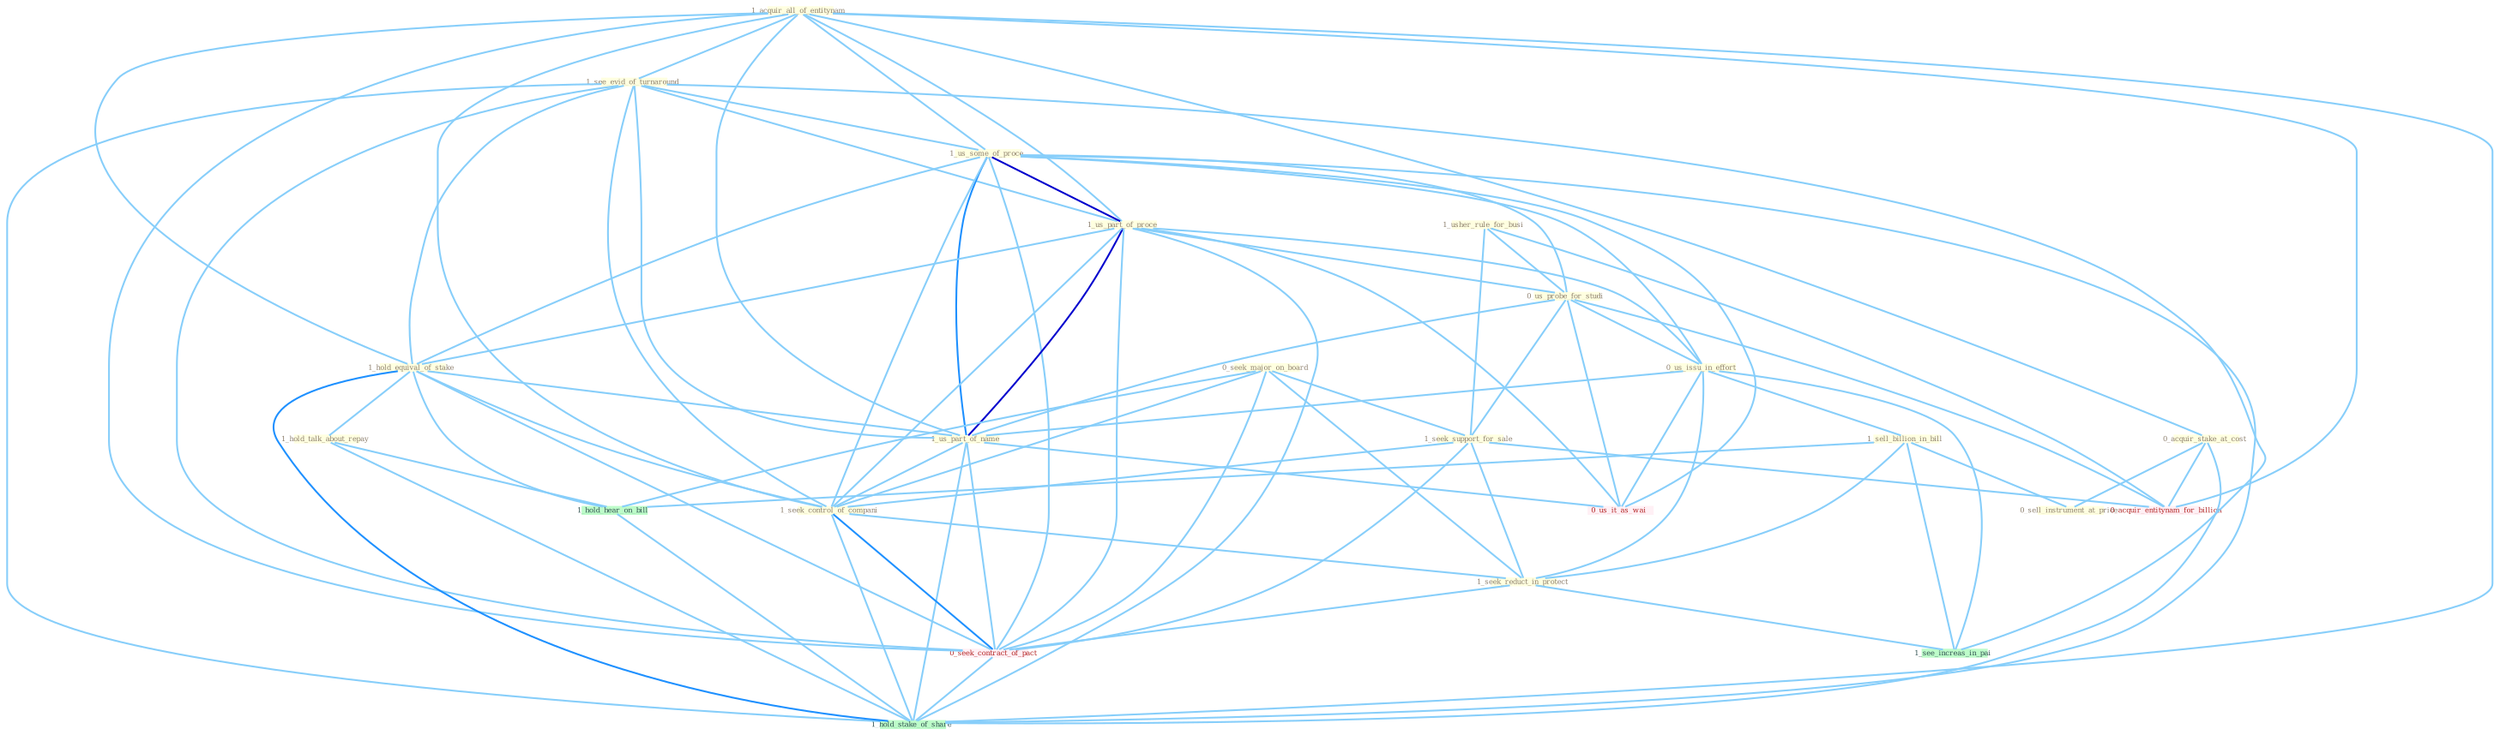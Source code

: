 Graph G{ 
    node
    [shape=polygon,style=filled,width=.5,height=.06,color="#BDFCC9",fixedsize=true,fontsize=4,
    fontcolor="#2f4f4f"];
    {node
    [color="#ffffe0", fontcolor="#8b7d6b"] "1_acquir_all_of_entitynam " "1_see_evid_of_turnaround " "1_us_some_of_proce " "1_usher_rule_for_busi " "1_us_part_of_proce " "0_us_probe_for_studi " "0_seek_major_on_board " "0_us_issu_in_effort " "1_hold_equival_of_stake " "1_seek_support_for_sale " "1_sell_billion_in_bill " "1_us_part_of_name " "0_acquir_stake_at_cost " "1_seek_control_of_compani " "1_hold_talk_about_repay " "1_seek_reduct_in_protect " "0_sell_instrument_at_price "}
{node [color="#fff0f5", fontcolor="#b22222"] "0_seek_contract_of_pact " "0_us_it_as_wai " "0_acquir_entitynam_for_billion "}
edge [color="#B0E2FF"];

	"1_acquir_all_of_entitynam " -- "1_see_evid_of_turnaround " [w="1", color="#87cefa" ];
	"1_acquir_all_of_entitynam " -- "1_us_some_of_proce " [w="1", color="#87cefa" ];
	"1_acquir_all_of_entitynam " -- "1_us_part_of_proce " [w="1", color="#87cefa" ];
	"1_acquir_all_of_entitynam " -- "1_hold_equival_of_stake " [w="1", color="#87cefa" ];
	"1_acquir_all_of_entitynam " -- "1_us_part_of_name " [w="1", color="#87cefa" ];
	"1_acquir_all_of_entitynam " -- "0_acquir_stake_at_cost " [w="1", color="#87cefa" ];
	"1_acquir_all_of_entitynam " -- "1_seek_control_of_compani " [w="1", color="#87cefa" ];
	"1_acquir_all_of_entitynam " -- "0_seek_contract_of_pact " [w="1", color="#87cefa" ];
	"1_acquir_all_of_entitynam " -- "0_acquir_entitynam_for_billion " [w="1", color="#87cefa" ];
	"1_acquir_all_of_entitynam " -- "1_hold_stake_of_share " [w="1", color="#87cefa" ];
	"1_see_evid_of_turnaround " -- "1_us_some_of_proce " [w="1", color="#87cefa" ];
	"1_see_evid_of_turnaround " -- "1_us_part_of_proce " [w="1", color="#87cefa" ];
	"1_see_evid_of_turnaround " -- "1_hold_equival_of_stake " [w="1", color="#87cefa" ];
	"1_see_evid_of_turnaround " -- "1_us_part_of_name " [w="1", color="#87cefa" ];
	"1_see_evid_of_turnaround " -- "1_seek_control_of_compani " [w="1", color="#87cefa" ];
	"1_see_evid_of_turnaround " -- "0_seek_contract_of_pact " [w="1", color="#87cefa" ];
	"1_see_evid_of_turnaround " -- "1_see_increas_in_pai " [w="1", color="#87cefa" ];
	"1_see_evid_of_turnaround " -- "1_hold_stake_of_share " [w="1", color="#87cefa" ];
	"1_us_some_of_proce " -- "1_us_part_of_proce " [w="3", color="#0000cd" , len=0.6];
	"1_us_some_of_proce " -- "0_us_probe_for_studi " [w="1", color="#87cefa" ];
	"1_us_some_of_proce " -- "0_us_issu_in_effort " [w="1", color="#87cefa" ];
	"1_us_some_of_proce " -- "1_hold_equival_of_stake " [w="1", color="#87cefa" ];
	"1_us_some_of_proce " -- "1_us_part_of_name " [w="2", color="#1e90ff" , len=0.8];
	"1_us_some_of_proce " -- "1_seek_control_of_compani " [w="1", color="#87cefa" ];
	"1_us_some_of_proce " -- "0_seek_contract_of_pact " [w="1", color="#87cefa" ];
	"1_us_some_of_proce " -- "0_us_it_as_wai " [w="1", color="#87cefa" ];
	"1_us_some_of_proce " -- "1_hold_stake_of_share " [w="1", color="#87cefa" ];
	"1_usher_rule_for_busi " -- "0_us_probe_for_studi " [w="1", color="#87cefa" ];
	"1_usher_rule_for_busi " -- "1_seek_support_for_sale " [w="1", color="#87cefa" ];
	"1_usher_rule_for_busi " -- "0_acquir_entitynam_for_billion " [w="1", color="#87cefa" ];
	"1_us_part_of_proce " -- "0_us_probe_for_studi " [w="1", color="#87cefa" ];
	"1_us_part_of_proce " -- "0_us_issu_in_effort " [w="1", color="#87cefa" ];
	"1_us_part_of_proce " -- "1_hold_equival_of_stake " [w="1", color="#87cefa" ];
	"1_us_part_of_proce " -- "1_us_part_of_name " [w="3", color="#0000cd" , len=0.6];
	"1_us_part_of_proce " -- "1_seek_control_of_compani " [w="1", color="#87cefa" ];
	"1_us_part_of_proce " -- "0_seek_contract_of_pact " [w="1", color="#87cefa" ];
	"1_us_part_of_proce " -- "0_us_it_as_wai " [w="1", color="#87cefa" ];
	"1_us_part_of_proce " -- "1_hold_stake_of_share " [w="1", color="#87cefa" ];
	"0_us_probe_for_studi " -- "0_us_issu_in_effort " [w="1", color="#87cefa" ];
	"0_us_probe_for_studi " -- "1_seek_support_for_sale " [w="1", color="#87cefa" ];
	"0_us_probe_for_studi " -- "1_us_part_of_name " [w="1", color="#87cefa" ];
	"0_us_probe_for_studi " -- "0_us_it_as_wai " [w="1", color="#87cefa" ];
	"0_us_probe_for_studi " -- "0_acquir_entitynam_for_billion " [w="1", color="#87cefa" ];
	"0_seek_major_on_board " -- "1_seek_support_for_sale " [w="1", color="#87cefa" ];
	"0_seek_major_on_board " -- "1_seek_control_of_compani " [w="1", color="#87cefa" ];
	"0_seek_major_on_board " -- "1_seek_reduct_in_protect " [w="1", color="#87cefa" ];
	"0_seek_major_on_board " -- "0_seek_contract_of_pact " [w="1", color="#87cefa" ];
	"0_seek_major_on_board " -- "1_hold_hear_on_bill " [w="1", color="#87cefa" ];
	"0_us_issu_in_effort " -- "1_sell_billion_in_bill " [w="1", color="#87cefa" ];
	"0_us_issu_in_effort " -- "1_us_part_of_name " [w="1", color="#87cefa" ];
	"0_us_issu_in_effort " -- "1_seek_reduct_in_protect " [w="1", color="#87cefa" ];
	"0_us_issu_in_effort " -- "0_us_it_as_wai " [w="1", color="#87cefa" ];
	"0_us_issu_in_effort " -- "1_see_increas_in_pai " [w="1", color="#87cefa" ];
	"1_hold_equival_of_stake " -- "1_us_part_of_name " [w="1", color="#87cefa" ];
	"1_hold_equival_of_stake " -- "1_seek_control_of_compani " [w="1", color="#87cefa" ];
	"1_hold_equival_of_stake " -- "1_hold_talk_about_repay " [w="1", color="#87cefa" ];
	"1_hold_equival_of_stake " -- "0_seek_contract_of_pact " [w="1", color="#87cefa" ];
	"1_hold_equival_of_stake " -- "1_hold_hear_on_bill " [w="1", color="#87cefa" ];
	"1_hold_equival_of_stake " -- "1_hold_stake_of_share " [w="2", color="#1e90ff" , len=0.8];
	"1_seek_support_for_sale " -- "1_seek_control_of_compani " [w="1", color="#87cefa" ];
	"1_seek_support_for_sale " -- "1_seek_reduct_in_protect " [w="1", color="#87cefa" ];
	"1_seek_support_for_sale " -- "0_seek_contract_of_pact " [w="1", color="#87cefa" ];
	"1_seek_support_for_sale " -- "0_acquir_entitynam_for_billion " [w="1", color="#87cefa" ];
	"1_sell_billion_in_bill " -- "1_seek_reduct_in_protect " [w="1", color="#87cefa" ];
	"1_sell_billion_in_bill " -- "0_sell_instrument_at_price " [w="1", color="#87cefa" ];
	"1_sell_billion_in_bill " -- "1_see_increas_in_pai " [w="1", color="#87cefa" ];
	"1_sell_billion_in_bill " -- "1_hold_hear_on_bill " [w="1", color="#87cefa" ];
	"1_us_part_of_name " -- "1_seek_control_of_compani " [w="1", color="#87cefa" ];
	"1_us_part_of_name " -- "0_seek_contract_of_pact " [w="1", color="#87cefa" ];
	"1_us_part_of_name " -- "0_us_it_as_wai " [w="1", color="#87cefa" ];
	"1_us_part_of_name " -- "1_hold_stake_of_share " [w="1", color="#87cefa" ];
	"0_acquir_stake_at_cost " -- "0_sell_instrument_at_price " [w="1", color="#87cefa" ];
	"0_acquir_stake_at_cost " -- "0_acquir_entitynam_for_billion " [w="1", color="#87cefa" ];
	"0_acquir_stake_at_cost " -- "1_hold_stake_of_share " [w="1", color="#87cefa" ];
	"1_seek_control_of_compani " -- "1_seek_reduct_in_protect " [w="1", color="#87cefa" ];
	"1_seek_control_of_compani " -- "0_seek_contract_of_pact " [w="2", color="#1e90ff" , len=0.8];
	"1_seek_control_of_compani " -- "1_hold_stake_of_share " [w="1", color="#87cefa" ];
	"1_hold_talk_about_repay " -- "1_hold_hear_on_bill " [w="1", color="#87cefa" ];
	"1_hold_talk_about_repay " -- "1_hold_stake_of_share " [w="1", color="#87cefa" ];
	"1_seek_reduct_in_protect " -- "0_seek_contract_of_pact " [w="1", color="#87cefa" ];
	"1_seek_reduct_in_protect " -- "1_see_increas_in_pai " [w="1", color="#87cefa" ];
	"0_seek_contract_of_pact " -- "1_hold_stake_of_share " [w="1", color="#87cefa" ];
	"1_hold_hear_on_bill " -- "1_hold_stake_of_share " [w="1", color="#87cefa" ];
}